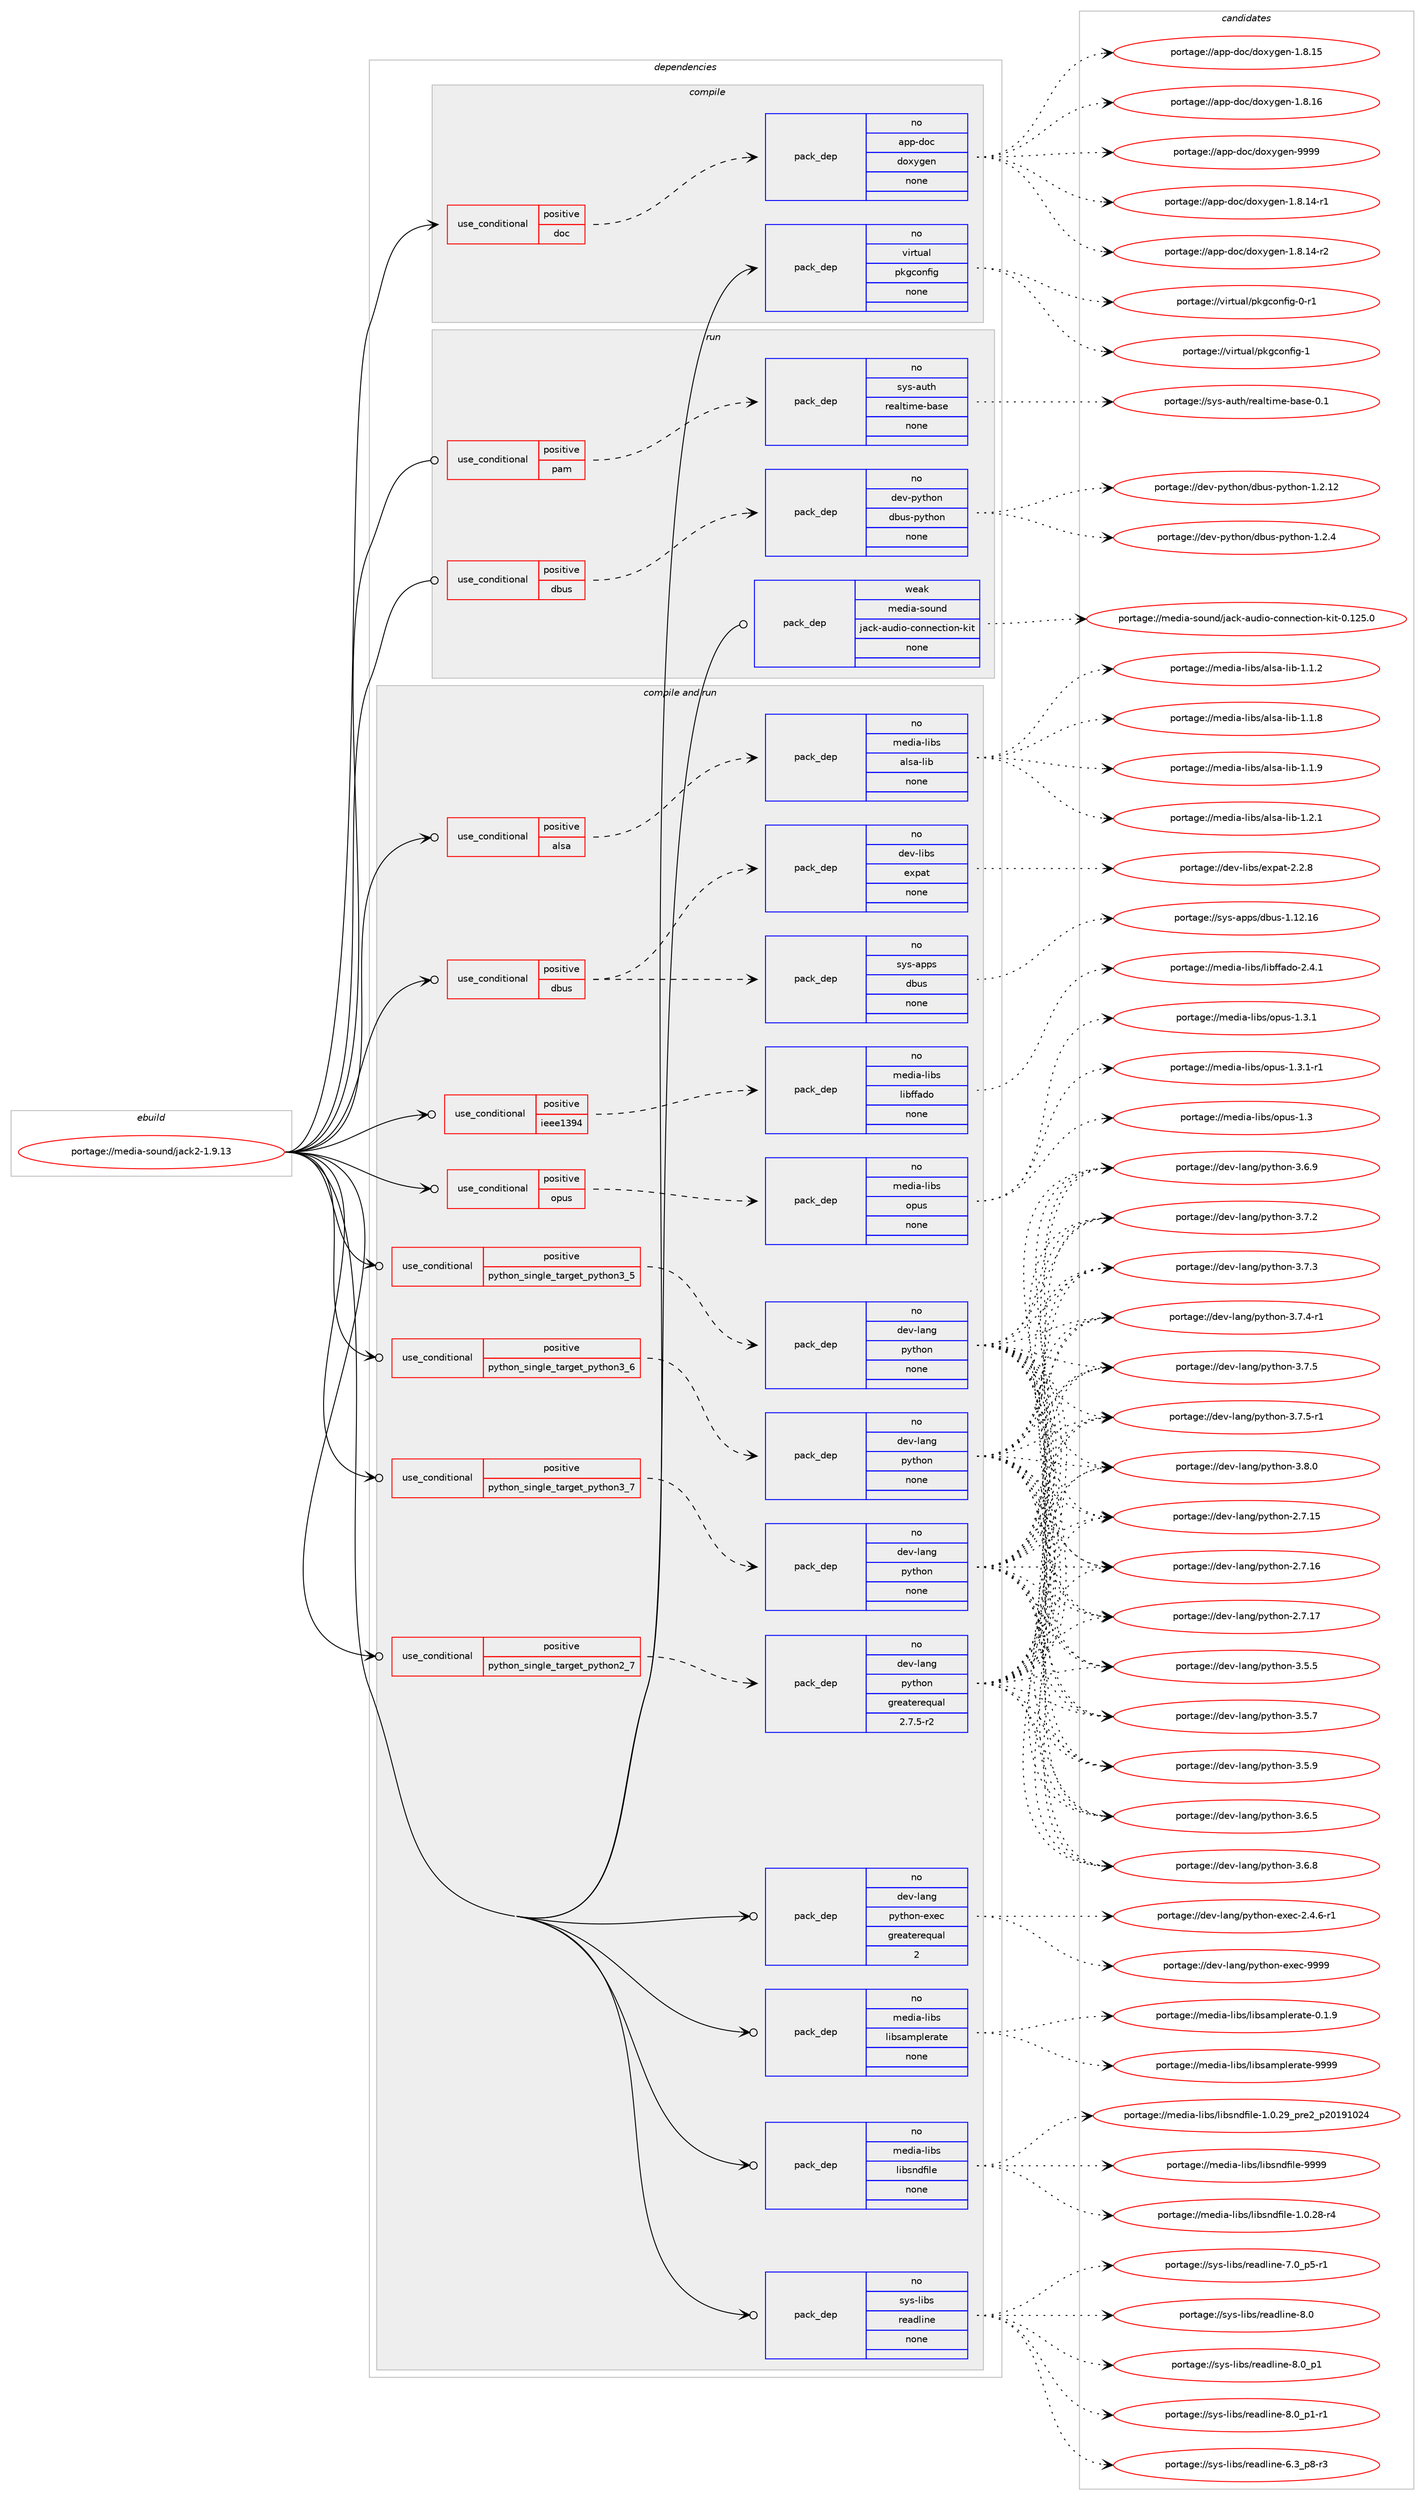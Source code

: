 digraph prolog {

# *************
# Graph options
# *************

newrank=true;
concentrate=true;
compound=true;
graph [rankdir=LR,fontname=Helvetica,fontsize=10,ranksep=1.5];#, ranksep=2.5, nodesep=0.2];
edge  [arrowhead=vee];
node  [fontname=Helvetica,fontsize=10];

# **********
# The ebuild
# **********

subgraph cluster_leftcol {
color=gray;
rank=same;
label=<<i>ebuild</i>>;
id [label="portage://media-sound/jack2-1.9.13", color=red, width=4, href="../media-sound/jack2-1.9.13.svg"];
}

# ****************
# The dependencies
# ****************

subgraph cluster_midcol {
color=gray;
label=<<i>dependencies</i>>;
subgraph cluster_compile {
fillcolor="#eeeeee";
style=filled;
label=<<i>compile</i>>;
subgraph cond82559 {
dependency332417 [label=<<TABLE BORDER="0" CELLBORDER="1" CELLSPACING="0" CELLPADDING="4"><TR><TD ROWSPAN="3" CELLPADDING="10">use_conditional</TD></TR><TR><TD>positive</TD></TR><TR><TD>doc</TD></TR></TABLE>>, shape=none, color=red];
subgraph pack244398 {
dependency332418 [label=<<TABLE BORDER="0" CELLBORDER="1" CELLSPACING="0" CELLPADDING="4" WIDTH="220"><TR><TD ROWSPAN="6" CELLPADDING="30">pack_dep</TD></TR><TR><TD WIDTH="110">no</TD></TR><TR><TD>app-doc</TD></TR><TR><TD>doxygen</TD></TR><TR><TD>none</TD></TR><TR><TD></TD></TR></TABLE>>, shape=none, color=blue];
}
dependency332417:e -> dependency332418:w [weight=20,style="dashed",arrowhead="vee"];
}
id:e -> dependency332417:w [weight=20,style="solid",arrowhead="vee"];
subgraph pack244399 {
dependency332419 [label=<<TABLE BORDER="0" CELLBORDER="1" CELLSPACING="0" CELLPADDING="4" WIDTH="220"><TR><TD ROWSPAN="6" CELLPADDING="30">pack_dep</TD></TR><TR><TD WIDTH="110">no</TD></TR><TR><TD>virtual</TD></TR><TR><TD>pkgconfig</TD></TR><TR><TD>none</TD></TR><TR><TD></TD></TR></TABLE>>, shape=none, color=blue];
}
id:e -> dependency332419:w [weight=20,style="solid",arrowhead="vee"];
}
subgraph cluster_compileandrun {
fillcolor="#eeeeee";
style=filled;
label=<<i>compile and run</i>>;
subgraph cond82560 {
dependency332420 [label=<<TABLE BORDER="0" CELLBORDER="1" CELLSPACING="0" CELLPADDING="4"><TR><TD ROWSPAN="3" CELLPADDING="10">use_conditional</TD></TR><TR><TD>positive</TD></TR><TR><TD>alsa</TD></TR></TABLE>>, shape=none, color=red];
subgraph pack244400 {
dependency332421 [label=<<TABLE BORDER="0" CELLBORDER="1" CELLSPACING="0" CELLPADDING="4" WIDTH="220"><TR><TD ROWSPAN="6" CELLPADDING="30">pack_dep</TD></TR><TR><TD WIDTH="110">no</TD></TR><TR><TD>media-libs</TD></TR><TR><TD>alsa-lib</TD></TR><TR><TD>none</TD></TR><TR><TD></TD></TR></TABLE>>, shape=none, color=blue];
}
dependency332420:e -> dependency332421:w [weight=20,style="dashed",arrowhead="vee"];
}
id:e -> dependency332420:w [weight=20,style="solid",arrowhead="odotvee"];
subgraph cond82561 {
dependency332422 [label=<<TABLE BORDER="0" CELLBORDER="1" CELLSPACING="0" CELLPADDING="4"><TR><TD ROWSPAN="3" CELLPADDING="10">use_conditional</TD></TR><TR><TD>positive</TD></TR><TR><TD>dbus</TD></TR></TABLE>>, shape=none, color=red];
subgraph pack244401 {
dependency332423 [label=<<TABLE BORDER="0" CELLBORDER="1" CELLSPACING="0" CELLPADDING="4" WIDTH="220"><TR><TD ROWSPAN="6" CELLPADDING="30">pack_dep</TD></TR><TR><TD WIDTH="110">no</TD></TR><TR><TD>dev-libs</TD></TR><TR><TD>expat</TD></TR><TR><TD>none</TD></TR><TR><TD></TD></TR></TABLE>>, shape=none, color=blue];
}
dependency332422:e -> dependency332423:w [weight=20,style="dashed",arrowhead="vee"];
subgraph pack244402 {
dependency332424 [label=<<TABLE BORDER="0" CELLBORDER="1" CELLSPACING="0" CELLPADDING="4" WIDTH="220"><TR><TD ROWSPAN="6" CELLPADDING="30">pack_dep</TD></TR><TR><TD WIDTH="110">no</TD></TR><TR><TD>sys-apps</TD></TR><TR><TD>dbus</TD></TR><TR><TD>none</TD></TR><TR><TD></TD></TR></TABLE>>, shape=none, color=blue];
}
dependency332422:e -> dependency332424:w [weight=20,style="dashed",arrowhead="vee"];
}
id:e -> dependency332422:w [weight=20,style="solid",arrowhead="odotvee"];
subgraph cond82562 {
dependency332425 [label=<<TABLE BORDER="0" CELLBORDER="1" CELLSPACING="0" CELLPADDING="4"><TR><TD ROWSPAN="3" CELLPADDING="10">use_conditional</TD></TR><TR><TD>positive</TD></TR><TR><TD>ieee1394</TD></TR></TABLE>>, shape=none, color=red];
subgraph pack244403 {
dependency332426 [label=<<TABLE BORDER="0" CELLBORDER="1" CELLSPACING="0" CELLPADDING="4" WIDTH="220"><TR><TD ROWSPAN="6" CELLPADDING="30">pack_dep</TD></TR><TR><TD WIDTH="110">no</TD></TR><TR><TD>media-libs</TD></TR><TR><TD>libffado</TD></TR><TR><TD>none</TD></TR><TR><TD></TD></TR></TABLE>>, shape=none, color=blue];
}
dependency332425:e -> dependency332426:w [weight=20,style="dashed",arrowhead="vee"];
}
id:e -> dependency332425:w [weight=20,style="solid",arrowhead="odotvee"];
subgraph cond82563 {
dependency332427 [label=<<TABLE BORDER="0" CELLBORDER="1" CELLSPACING="0" CELLPADDING="4"><TR><TD ROWSPAN="3" CELLPADDING="10">use_conditional</TD></TR><TR><TD>positive</TD></TR><TR><TD>opus</TD></TR></TABLE>>, shape=none, color=red];
subgraph pack244404 {
dependency332428 [label=<<TABLE BORDER="0" CELLBORDER="1" CELLSPACING="0" CELLPADDING="4" WIDTH="220"><TR><TD ROWSPAN="6" CELLPADDING="30">pack_dep</TD></TR><TR><TD WIDTH="110">no</TD></TR><TR><TD>media-libs</TD></TR><TR><TD>opus</TD></TR><TR><TD>none</TD></TR><TR><TD></TD></TR></TABLE>>, shape=none, color=blue];
}
dependency332427:e -> dependency332428:w [weight=20,style="dashed",arrowhead="vee"];
}
id:e -> dependency332427:w [weight=20,style="solid",arrowhead="odotvee"];
subgraph cond82564 {
dependency332429 [label=<<TABLE BORDER="0" CELLBORDER="1" CELLSPACING="0" CELLPADDING="4"><TR><TD ROWSPAN="3" CELLPADDING="10">use_conditional</TD></TR><TR><TD>positive</TD></TR><TR><TD>python_single_target_python2_7</TD></TR></TABLE>>, shape=none, color=red];
subgraph pack244405 {
dependency332430 [label=<<TABLE BORDER="0" CELLBORDER="1" CELLSPACING="0" CELLPADDING="4" WIDTH="220"><TR><TD ROWSPAN="6" CELLPADDING="30">pack_dep</TD></TR><TR><TD WIDTH="110">no</TD></TR><TR><TD>dev-lang</TD></TR><TR><TD>python</TD></TR><TR><TD>greaterequal</TD></TR><TR><TD>2.7.5-r2</TD></TR></TABLE>>, shape=none, color=blue];
}
dependency332429:e -> dependency332430:w [weight=20,style="dashed",arrowhead="vee"];
}
id:e -> dependency332429:w [weight=20,style="solid",arrowhead="odotvee"];
subgraph cond82565 {
dependency332431 [label=<<TABLE BORDER="0" CELLBORDER="1" CELLSPACING="0" CELLPADDING="4"><TR><TD ROWSPAN="3" CELLPADDING="10">use_conditional</TD></TR><TR><TD>positive</TD></TR><TR><TD>python_single_target_python3_5</TD></TR></TABLE>>, shape=none, color=red];
subgraph pack244406 {
dependency332432 [label=<<TABLE BORDER="0" CELLBORDER="1" CELLSPACING="0" CELLPADDING="4" WIDTH="220"><TR><TD ROWSPAN="6" CELLPADDING="30">pack_dep</TD></TR><TR><TD WIDTH="110">no</TD></TR><TR><TD>dev-lang</TD></TR><TR><TD>python</TD></TR><TR><TD>none</TD></TR><TR><TD></TD></TR></TABLE>>, shape=none, color=blue];
}
dependency332431:e -> dependency332432:w [weight=20,style="dashed",arrowhead="vee"];
}
id:e -> dependency332431:w [weight=20,style="solid",arrowhead="odotvee"];
subgraph cond82566 {
dependency332433 [label=<<TABLE BORDER="0" CELLBORDER="1" CELLSPACING="0" CELLPADDING="4"><TR><TD ROWSPAN="3" CELLPADDING="10">use_conditional</TD></TR><TR><TD>positive</TD></TR><TR><TD>python_single_target_python3_6</TD></TR></TABLE>>, shape=none, color=red];
subgraph pack244407 {
dependency332434 [label=<<TABLE BORDER="0" CELLBORDER="1" CELLSPACING="0" CELLPADDING="4" WIDTH="220"><TR><TD ROWSPAN="6" CELLPADDING="30">pack_dep</TD></TR><TR><TD WIDTH="110">no</TD></TR><TR><TD>dev-lang</TD></TR><TR><TD>python</TD></TR><TR><TD>none</TD></TR><TR><TD></TD></TR></TABLE>>, shape=none, color=blue];
}
dependency332433:e -> dependency332434:w [weight=20,style="dashed",arrowhead="vee"];
}
id:e -> dependency332433:w [weight=20,style="solid",arrowhead="odotvee"];
subgraph cond82567 {
dependency332435 [label=<<TABLE BORDER="0" CELLBORDER="1" CELLSPACING="0" CELLPADDING="4"><TR><TD ROWSPAN="3" CELLPADDING="10">use_conditional</TD></TR><TR><TD>positive</TD></TR><TR><TD>python_single_target_python3_7</TD></TR></TABLE>>, shape=none, color=red];
subgraph pack244408 {
dependency332436 [label=<<TABLE BORDER="0" CELLBORDER="1" CELLSPACING="0" CELLPADDING="4" WIDTH="220"><TR><TD ROWSPAN="6" CELLPADDING="30">pack_dep</TD></TR><TR><TD WIDTH="110">no</TD></TR><TR><TD>dev-lang</TD></TR><TR><TD>python</TD></TR><TR><TD>none</TD></TR><TR><TD></TD></TR></TABLE>>, shape=none, color=blue];
}
dependency332435:e -> dependency332436:w [weight=20,style="dashed",arrowhead="vee"];
}
id:e -> dependency332435:w [weight=20,style="solid",arrowhead="odotvee"];
subgraph pack244409 {
dependency332437 [label=<<TABLE BORDER="0" CELLBORDER="1" CELLSPACING="0" CELLPADDING="4" WIDTH="220"><TR><TD ROWSPAN="6" CELLPADDING="30">pack_dep</TD></TR><TR><TD WIDTH="110">no</TD></TR><TR><TD>dev-lang</TD></TR><TR><TD>python-exec</TD></TR><TR><TD>greaterequal</TD></TR><TR><TD>2</TD></TR></TABLE>>, shape=none, color=blue];
}
id:e -> dependency332437:w [weight=20,style="solid",arrowhead="odotvee"];
subgraph pack244410 {
dependency332438 [label=<<TABLE BORDER="0" CELLBORDER="1" CELLSPACING="0" CELLPADDING="4" WIDTH="220"><TR><TD ROWSPAN="6" CELLPADDING="30">pack_dep</TD></TR><TR><TD WIDTH="110">no</TD></TR><TR><TD>media-libs</TD></TR><TR><TD>libsamplerate</TD></TR><TR><TD>none</TD></TR><TR><TD></TD></TR></TABLE>>, shape=none, color=blue];
}
id:e -> dependency332438:w [weight=20,style="solid",arrowhead="odotvee"];
subgraph pack244411 {
dependency332439 [label=<<TABLE BORDER="0" CELLBORDER="1" CELLSPACING="0" CELLPADDING="4" WIDTH="220"><TR><TD ROWSPAN="6" CELLPADDING="30">pack_dep</TD></TR><TR><TD WIDTH="110">no</TD></TR><TR><TD>media-libs</TD></TR><TR><TD>libsndfile</TD></TR><TR><TD>none</TD></TR><TR><TD></TD></TR></TABLE>>, shape=none, color=blue];
}
id:e -> dependency332439:w [weight=20,style="solid",arrowhead="odotvee"];
subgraph pack244412 {
dependency332440 [label=<<TABLE BORDER="0" CELLBORDER="1" CELLSPACING="0" CELLPADDING="4" WIDTH="220"><TR><TD ROWSPAN="6" CELLPADDING="30">pack_dep</TD></TR><TR><TD WIDTH="110">no</TD></TR><TR><TD>sys-libs</TD></TR><TR><TD>readline</TD></TR><TR><TD>none</TD></TR><TR><TD></TD></TR></TABLE>>, shape=none, color=blue];
}
id:e -> dependency332440:w [weight=20,style="solid",arrowhead="odotvee"];
}
subgraph cluster_run {
fillcolor="#eeeeee";
style=filled;
label=<<i>run</i>>;
subgraph cond82568 {
dependency332441 [label=<<TABLE BORDER="0" CELLBORDER="1" CELLSPACING="0" CELLPADDING="4"><TR><TD ROWSPAN="3" CELLPADDING="10">use_conditional</TD></TR><TR><TD>positive</TD></TR><TR><TD>dbus</TD></TR></TABLE>>, shape=none, color=red];
subgraph pack244413 {
dependency332442 [label=<<TABLE BORDER="0" CELLBORDER="1" CELLSPACING="0" CELLPADDING="4" WIDTH="220"><TR><TD ROWSPAN="6" CELLPADDING="30">pack_dep</TD></TR><TR><TD WIDTH="110">no</TD></TR><TR><TD>dev-python</TD></TR><TR><TD>dbus-python</TD></TR><TR><TD>none</TD></TR><TR><TD></TD></TR></TABLE>>, shape=none, color=blue];
}
dependency332441:e -> dependency332442:w [weight=20,style="dashed",arrowhead="vee"];
}
id:e -> dependency332441:w [weight=20,style="solid",arrowhead="odot"];
subgraph cond82569 {
dependency332443 [label=<<TABLE BORDER="0" CELLBORDER="1" CELLSPACING="0" CELLPADDING="4"><TR><TD ROWSPAN="3" CELLPADDING="10">use_conditional</TD></TR><TR><TD>positive</TD></TR><TR><TD>pam</TD></TR></TABLE>>, shape=none, color=red];
subgraph pack244414 {
dependency332444 [label=<<TABLE BORDER="0" CELLBORDER="1" CELLSPACING="0" CELLPADDING="4" WIDTH="220"><TR><TD ROWSPAN="6" CELLPADDING="30">pack_dep</TD></TR><TR><TD WIDTH="110">no</TD></TR><TR><TD>sys-auth</TD></TR><TR><TD>realtime-base</TD></TR><TR><TD>none</TD></TR><TR><TD></TD></TR></TABLE>>, shape=none, color=blue];
}
dependency332443:e -> dependency332444:w [weight=20,style="dashed",arrowhead="vee"];
}
id:e -> dependency332443:w [weight=20,style="solid",arrowhead="odot"];
subgraph pack244415 {
dependency332445 [label=<<TABLE BORDER="0" CELLBORDER="1" CELLSPACING="0" CELLPADDING="4" WIDTH="220"><TR><TD ROWSPAN="6" CELLPADDING="30">pack_dep</TD></TR><TR><TD WIDTH="110">weak</TD></TR><TR><TD>media-sound</TD></TR><TR><TD>jack-audio-connection-kit</TD></TR><TR><TD>none</TD></TR><TR><TD></TD></TR></TABLE>>, shape=none, color=blue];
}
id:e -> dependency332445:w [weight=20,style="solid",arrowhead="odot"];
}
}

# **************
# The candidates
# **************

subgraph cluster_choices {
rank=same;
color=gray;
label=<<i>candidates</i>>;

subgraph choice244398 {
color=black;
nodesep=1;
choiceportage97112112451001119947100111120121103101110454946564649524511449 [label="portage://app-doc/doxygen-1.8.14-r1", color=red, width=4,href="../app-doc/doxygen-1.8.14-r1.svg"];
choiceportage97112112451001119947100111120121103101110454946564649524511450 [label="portage://app-doc/doxygen-1.8.14-r2", color=red, width=4,href="../app-doc/doxygen-1.8.14-r2.svg"];
choiceportage9711211245100111994710011112012110310111045494656464953 [label="portage://app-doc/doxygen-1.8.15", color=red, width=4,href="../app-doc/doxygen-1.8.15.svg"];
choiceportage9711211245100111994710011112012110310111045494656464954 [label="portage://app-doc/doxygen-1.8.16", color=red, width=4,href="../app-doc/doxygen-1.8.16.svg"];
choiceportage971121124510011199471001111201211031011104557575757 [label="portage://app-doc/doxygen-9999", color=red, width=4,href="../app-doc/doxygen-9999.svg"];
dependency332418:e -> choiceportage97112112451001119947100111120121103101110454946564649524511449:w [style=dotted,weight="100"];
dependency332418:e -> choiceportage97112112451001119947100111120121103101110454946564649524511450:w [style=dotted,weight="100"];
dependency332418:e -> choiceportage9711211245100111994710011112012110310111045494656464953:w [style=dotted,weight="100"];
dependency332418:e -> choiceportage9711211245100111994710011112012110310111045494656464954:w [style=dotted,weight="100"];
dependency332418:e -> choiceportage971121124510011199471001111201211031011104557575757:w [style=dotted,weight="100"];
}
subgraph choice244399 {
color=black;
nodesep=1;
choiceportage11810511411611797108471121071039911111010210510345484511449 [label="portage://virtual/pkgconfig-0-r1", color=red, width=4,href="../virtual/pkgconfig-0-r1.svg"];
choiceportage1181051141161179710847112107103991111101021051034549 [label="portage://virtual/pkgconfig-1", color=red, width=4,href="../virtual/pkgconfig-1.svg"];
dependency332419:e -> choiceportage11810511411611797108471121071039911111010210510345484511449:w [style=dotted,weight="100"];
dependency332419:e -> choiceportage1181051141161179710847112107103991111101021051034549:w [style=dotted,weight="100"];
}
subgraph choice244400 {
color=black;
nodesep=1;
choiceportage1091011001059745108105981154797108115974510810598454946494650 [label="portage://media-libs/alsa-lib-1.1.2", color=red, width=4,href="../media-libs/alsa-lib-1.1.2.svg"];
choiceportage1091011001059745108105981154797108115974510810598454946494656 [label="portage://media-libs/alsa-lib-1.1.8", color=red, width=4,href="../media-libs/alsa-lib-1.1.8.svg"];
choiceportage1091011001059745108105981154797108115974510810598454946494657 [label="portage://media-libs/alsa-lib-1.1.9", color=red, width=4,href="../media-libs/alsa-lib-1.1.9.svg"];
choiceportage1091011001059745108105981154797108115974510810598454946504649 [label="portage://media-libs/alsa-lib-1.2.1", color=red, width=4,href="../media-libs/alsa-lib-1.2.1.svg"];
dependency332421:e -> choiceportage1091011001059745108105981154797108115974510810598454946494650:w [style=dotted,weight="100"];
dependency332421:e -> choiceportage1091011001059745108105981154797108115974510810598454946494656:w [style=dotted,weight="100"];
dependency332421:e -> choiceportage1091011001059745108105981154797108115974510810598454946494657:w [style=dotted,weight="100"];
dependency332421:e -> choiceportage1091011001059745108105981154797108115974510810598454946504649:w [style=dotted,weight="100"];
}
subgraph choice244401 {
color=black;
nodesep=1;
choiceportage10010111845108105981154710112011297116455046504656 [label="portage://dev-libs/expat-2.2.8", color=red, width=4,href="../dev-libs/expat-2.2.8.svg"];
dependency332423:e -> choiceportage10010111845108105981154710112011297116455046504656:w [style=dotted,weight="100"];
}
subgraph choice244402 {
color=black;
nodesep=1;
choiceportage115121115459711211211547100981171154549464950464954 [label="portage://sys-apps/dbus-1.12.16", color=red, width=4,href="../sys-apps/dbus-1.12.16.svg"];
dependency332424:e -> choiceportage115121115459711211211547100981171154549464950464954:w [style=dotted,weight="100"];
}
subgraph choice244403 {
color=black;
nodesep=1;
choiceportage109101100105974510810598115471081059810210297100111455046524649 [label="portage://media-libs/libffado-2.4.1", color=red, width=4,href="../media-libs/libffado-2.4.1.svg"];
dependency332426:e -> choiceportage109101100105974510810598115471081059810210297100111455046524649:w [style=dotted,weight="100"];
}
subgraph choice244404 {
color=black;
nodesep=1;
choiceportage1091011001059745108105981154711111211711545494651 [label="portage://media-libs/opus-1.3", color=red, width=4,href="../media-libs/opus-1.3.svg"];
choiceportage10910110010597451081059811547111112117115454946514649 [label="portage://media-libs/opus-1.3.1", color=red, width=4,href="../media-libs/opus-1.3.1.svg"];
choiceportage109101100105974510810598115471111121171154549465146494511449 [label="portage://media-libs/opus-1.3.1-r1", color=red, width=4,href="../media-libs/opus-1.3.1-r1.svg"];
dependency332428:e -> choiceportage1091011001059745108105981154711111211711545494651:w [style=dotted,weight="100"];
dependency332428:e -> choiceportage10910110010597451081059811547111112117115454946514649:w [style=dotted,weight="100"];
dependency332428:e -> choiceportage109101100105974510810598115471111121171154549465146494511449:w [style=dotted,weight="100"];
}
subgraph choice244405 {
color=black;
nodesep=1;
choiceportage10010111845108971101034711212111610411111045504655464953 [label="portage://dev-lang/python-2.7.15", color=red, width=4,href="../dev-lang/python-2.7.15.svg"];
choiceportage10010111845108971101034711212111610411111045504655464954 [label="portage://dev-lang/python-2.7.16", color=red, width=4,href="../dev-lang/python-2.7.16.svg"];
choiceportage10010111845108971101034711212111610411111045504655464955 [label="portage://dev-lang/python-2.7.17", color=red, width=4,href="../dev-lang/python-2.7.17.svg"];
choiceportage100101118451089711010347112121116104111110455146534653 [label="portage://dev-lang/python-3.5.5", color=red, width=4,href="../dev-lang/python-3.5.5.svg"];
choiceportage100101118451089711010347112121116104111110455146534655 [label="portage://dev-lang/python-3.5.7", color=red, width=4,href="../dev-lang/python-3.5.7.svg"];
choiceportage100101118451089711010347112121116104111110455146534657 [label="portage://dev-lang/python-3.5.9", color=red, width=4,href="../dev-lang/python-3.5.9.svg"];
choiceportage100101118451089711010347112121116104111110455146544653 [label="portage://dev-lang/python-3.6.5", color=red, width=4,href="../dev-lang/python-3.6.5.svg"];
choiceportage100101118451089711010347112121116104111110455146544656 [label="portage://dev-lang/python-3.6.8", color=red, width=4,href="../dev-lang/python-3.6.8.svg"];
choiceportage100101118451089711010347112121116104111110455146544657 [label="portage://dev-lang/python-3.6.9", color=red, width=4,href="../dev-lang/python-3.6.9.svg"];
choiceportage100101118451089711010347112121116104111110455146554650 [label="portage://dev-lang/python-3.7.2", color=red, width=4,href="../dev-lang/python-3.7.2.svg"];
choiceportage100101118451089711010347112121116104111110455146554651 [label="portage://dev-lang/python-3.7.3", color=red, width=4,href="../dev-lang/python-3.7.3.svg"];
choiceportage1001011184510897110103471121211161041111104551465546524511449 [label="portage://dev-lang/python-3.7.4-r1", color=red, width=4,href="../dev-lang/python-3.7.4-r1.svg"];
choiceportage100101118451089711010347112121116104111110455146554653 [label="portage://dev-lang/python-3.7.5", color=red, width=4,href="../dev-lang/python-3.7.5.svg"];
choiceportage1001011184510897110103471121211161041111104551465546534511449 [label="portage://dev-lang/python-3.7.5-r1", color=red, width=4,href="../dev-lang/python-3.7.5-r1.svg"];
choiceportage100101118451089711010347112121116104111110455146564648 [label="portage://dev-lang/python-3.8.0", color=red, width=4,href="../dev-lang/python-3.8.0.svg"];
dependency332430:e -> choiceportage10010111845108971101034711212111610411111045504655464953:w [style=dotted,weight="100"];
dependency332430:e -> choiceportage10010111845108971101034711212111610411111045504655464954:w [style=dotted,weight="100"];
dependency332430:e -> choiceportage10010111845108971101034711212111610411111045504655464955:w [style=dotted,weight="100"];
dependency332430:e -> choiceportage100101118451089711010347112121116104111110455146534653:w [style=dotted,weight="100"];
dependency332430:e -> choiceportage100101118451089711010347112121116104111110455146534655:w [style=dotted,weight="100"];
dependency332430:e -> choiceportage100101118451089711010347112121116104111110455146534657:w [style=dotted,weight="100"];
dependency332430:e -> choiceportage100101118451089711010347112121116104111110455146544653:w [style=dotted,weight="100"];
dependency332430:e -> choiceportage100101118451089711010347112121116104111110455146544656:w [style=dotted,weight="100"];
dependency332430:e -> choiceportage100101118451089711010347112121116104111110455146544657:w [style=dotted,weight="100"];
dependency332430:e -> choiceportage100101118451089711010347112121116104111110455146554650:w [style=dotted,weight="100"];
dependency332430:e -> choiceportage100101118451089711010347112121116104111110455146554651:w [style=dotted,weight="100"];
dependency332430:e -> choiceportage1001011184510897110103471121211161041111104551465546524511449:w [style=dotted,weight="100"];
dependency332430:e -> choiceportage100101118451089711010347112121116104111110455146554653:w [style=dotted,weight="100"];
dependency332430:e -> choiceportage1001011184510897110103471121211161041111104551465546534511449:w [style=dotted,weight="100"];
dependency332430:e -> choiceportage100101118451089711010347112121116104111110455146564648:w [style=dotted,weight="100"];
}
subgraph choice244406 {
color=black;
nodesep=1;
choiceportage10010111845108971101034711212111610411111045504655464953 [label="portage://dev-lang/python-2.7.15", color=red, width=4,href="../dev-lang/python-2.7.15.svg"];
choiceportage10010111845108971101034711212111610411111045504655464954 [label="portage://dev-lang/python-2.7.16", color=red, width=4,href="../dev-lang/python-2.7.16.svg"];
choiceportage10010111845108971101034711212111610411111045504655464955 [label="portage://dev-lang/python-2.7.17", color=red, width=4,href="../dev-lang/python-2.7.17.svg"];
choiceportage100101118451089711010347112121116104111110455146534653 [label="portage://dev-lang/python-3.5.5", color=red, width=4,href="../dev-lang/python-3.5.5.svg"];
choiceportage100101118451089711010347112121116104111110455146534655 [label="portage://dev-lang/python-3.5.7", color=red, width=4,href="../dev-lang/python-3.5.7.svg"];
choiceportage100101118451089711010347112121116104111110455146534657 [label="portage://dev-lang/python-3.5.9", color=red, width=4,href="../dev-lang/python-3.5.9.svg"];
choiceportage100101118451089711010347112121116104111110455146544653 [label="portage://dev-lang/python-3.6.5", color=red, width=4,href="../dev-lang/python-3.6.5.svg"];
choiceportage100101118451089711010347112121116104111110455146544656 [label="portage://dev-lang/python-3.6.8", color=red, width=4,href="../dev-lang/python-3.6.8.svg"];
choiceportage100101118451089711010347112121116104111110455146544657 [label="portage://dev-lang/python-3.6.9", color=red, width=4,href="../dev-lang/python-3.6.9.svg"];
choiceportage100101118451089711010347112121116104111110455146554650 [label="portage://dev-lang/python-3.7.2", color=red, width=4,href="../dev-lang/python-3.7.2.svg"];
choiceportage100101118451089711010347112121116104111110455146554651 [label="portage://dev-lang/python-3.7.3", color=red, width=4,href="../dev-lang/python-3.7.3.svg"];
choiceportage1001011184510897110103471121211161041111104551465546524511449 [label="portage://dev-lang/python-3.7.4-r1", color=red, width=4,href="../dev-lang/python-3.7.4-r1.svg"];
choiceportage100101118451089711010347112121116104111110455146554653 [label="portage://dev-lang/python-3.7.5", color=red, width=4,href="../dev-lang/python-3.7.5.svg"];
choiceportage1001011184510897110103471121211161041111104551465546534511449 [label="portage://dev-lang/python-3.7.5-r1", color=red, width=4,href="../dev-lang/python-3.7.5-r1.svg"];
choiceportage100101118451089711010347112121116104111110455146564648 [label="portage://dev-lang/python-3.8.0", color=red, width=4,href="../dev-lang/python-3.8.0.svg"];
dependency332432:e -> choiceportage10010111845108971101034711212111610411111045504655464953:w [style=dotted,weight="100"];
dependency332432:e -> choiceportage10010111845108971101034711212111610411111045504655464954:w [style=dotted,weight="100"];
dependency332432:e -> choiceportage10010111845108971101034711212111610411111045504655464955:w [style=dotted,weight="100"];
dependency332432:e -> choiceportage100101118451089711010347112121116104111110455146534653:w [style=dotted,weight="100"];
dependency332432:e -> choiceportage100101118451089711010347112121116104111110455146534655:w [style=dotted,weight="100"];
dependency332432:e -> choiceportage100101118451089711010347112121116104111110455146534657:w [style=dotted,weight="100"];
dependency332432:e -> choiceportage100101118451089711010347112121116104111110455146544653:w [style=dotted,weight="100"];
dependency332432:e -> choiceportage100101118451089711010347112121116104111110455146544656:w [style=dotted,weight="100"];
dependency332432:e -> choiceportage100101118451089711010347112121116104111110455146544657:w [style=dotted,weight="100"];
dependency332432:e -> choiceportage100101118451089711010347112121116104111110455146554650:w [style=dotted,weight="100"];
dependency332432:e -> choiceportage100101118451089711010347112121116104111110455146554651:w [style=dotted,weight="100"];
dependency332432:e -> choiceportage1001011184510897110103471121211161041111104551465546524511449:w [style=dotted,weight="100"];
dependency332432:e -> choiceportage100101118451089711010347112121116104111110455146554653:w [style=dotted,weight="100"];
dependency332432:e -> choiceportage1001011184510897110103471121211161041111104551465546534511449:w [style=dotted,weight="100"];
dependency332432:e -> choiceportage100101118451089711010347112121116104111110455146564648:w [style=dotted,weight="100"];
}
subgraph choice244407 {
color=black;
nodesep=1;
choiceportage10010111845108971101034711212111610411111045504655464953 [label="portage://dev-lang/python-2.7.15", color=red, width=4,href="../dev-lang/python-2.7.15.svg"];
choiceportage10010111845108971101034711212111610411111045504655464954 [label="portage://dev-lang/python-2.7.16", color=red, width=4,href="../dev-lang/python-2.7.16.svg"];
choiceportage10010111845108971101034711212111610411111045504655464955 [label="portage://dev-lang/python-2.7.17", color=red, width=4,href="../dev-lang/python-2.7.17.svg"];
choiceportage100101118451089711010347112121116104111110455146534653 [label="portage://dev-lang/python-3.5.5", color=red, width=4,href="../dev-lang/python-3.5.5.svg"];
choiceportage100101118451089711010347112121116104111110455146534655 [label="portage://dev-lang/python-3.5.7", color=red, width=4,href="../dev-lang/python-3.5.7.svg"];
choiceportage100101118451089711010347112121116104111110455146534657 [label="portage://dev-lang/python-3.5.9", color=red, width=4,href="../dev-lang/python-3.5.9.svg"];
choiceportage100101118451089711010347112121116104111110455146544653 [label="portage://dev-lang/python-3.6.5", color=red, width=4,href="../dev-lang/python-3.6.5.svg"];
choiceportage100101118451089711010347112121116104111110455146544656 [label="portage://dev-lang/python-3.6.8", color=red, width=4,href="../dev-lang/python-3.6.8.svg"];
choiceportage100101118451089711010347112121116104111110455146544657 [label="portage://dev-lang/python-3.6.9", color=red, width=4,href="../dev-lang/python-3.6.9.svg"];
choiceportage100101118451089711010347112121116104111110455146554650 [label="portage://dev-lang/python-3.7.2", color=red, width=4,href="../dev-lang/python-3.7.2.svg"];
choiceportage100101118451089711010347112121116104111110455146554651 [label="portage://dev-lang/python-3.7.3", color=red, width=4,href="../dev-lang/python-3.7.3.svg"];
choiceportage1001011184510897110103471121211161041111104551465546524511449 [label="portage://dev-lang/python-3.7.4-r1", color=red, width=4,href="../dev-lang/python-3.7.4-r1.svg"];
choiceportage100101118451089711010347112121116104111110455146554653 [label="portage://dev-lang/python-3.7.5", color=red, width=4,href="../dev-lang/python-3.7.5.svg"];
choiceportage1001011184510897110103471121211161041111104551465546534511449 [label="portage://dev-lang/python-3.7.5-r1", color=red, width=4,href="../dev-lang/python-3.7.5-r1.svg"];
choiceportage100101118451089711010347112121116104111110455146564648 [label="portage://dev-lang/python-3.8.0", color=red, width=4,href="../dev-lang/python-3.8.0.svg"];
dependency332434:e -> choiceportage10010111845108971101034711212111610411111045504655464953:w [style=dotted,weight="100"];
dependency332434:e -> choiceportage10010111845108971101034711212111610411111045504655464954:w [style=dotted,weight="100"];
dependency332434:e -> choiceportage10010111845108971101034711212111610411111045504655464955:w [style=dotted,weight="100"];
dependency332434:e -> choiceportage100101118451089711010347112121116104111110455146534653:w [style=dotted,weight="100"];
dependency332434:e -> choiceportage100101118451089711010347112121116104111110455146534655:w [style=dotted,weight="100"];
dependency332434:e -> choiceportage100101118451089711010347112121116104111110455146534657:w [style=dotted,weight="100"];
dependency332434:e -> choiceportage100101118451089711010347112121116104111110455146544653:w [style=dotted,weight="100"];
dependency332434:e -> choiceportage100101118451089711010347112121116104111110455146544656:w [style=dotted,weight="100"];
dependency332434:e -> choiceportage100101118451089711010347112121116104111110455146544657:w [style=dotted,weight="100"];
dependency332434:e -> choiceportage100101118451089711010347112121116104111110455146554650:w [style=dotted,weight="100"];
dependency332434:e -> choiceportage100101118451089711010347112121116104111110455146554651:w [style=dotted,weight="100"];
dependency332434:e -> choiceportage1001011184510897110103471121211161041111104551465546524511449:w [style=dotted,weight="100"];
dependency332434:e -> choiceportage100101118451089711010347112121116104111110455146554653:w [style=dotted,weight="100"];
dependency332434:e -> choiceportage1001011184510897110103471121211161041111104551465546534511449:w [style=dotted,weight="100"];
dependency332434:e -> choiceportage100101118451089711010347112121116104111110455146564648:w [style=dotted,weight="100"];
}
subgraph choice244408 {
color=black;
nodesep=1;
choiceportage10010111845108971101034711212111610411111045504655464953 [label="portage://dev-lang/python-2.7.15", color=red, width=4,href="../dev-lang/python-2.7.15.svg"];
choiceportage10010111845108971101034711212111610411111045504655464954 [label="portage://dev-lang/python-2.7.16", color=red, width=4,href="../dev-lang/python-2.7.16.svg"];
choiceportage10010111845108971101034711212111610411111045504655464955 [label="portage://dev-lang/python-2.7.17", color=red, width=4,href="../dev-lang/python-2.7.17.svg"];
choiceportage100101118451089711010347112121116104111110455146534653 [label="portage://dev-lang/python-3.5.5", color=red, width=4,href="../dev-lang/python-3.5.5.svg"];
choiceportage100101118451089711010347112121116104111110455146534655 [label="portage://dev-lang/python-3.5.7", color=red, width=4,href="../dev-lang/python-3.5.7.svg"];
choiceportage100101118451089711010347112121116104111110455146534657 [label="portage://dev-lang/python-3.5.9", color=red, width=4,href="../dev-lang/python-3.5.9.svg"];
choiceportage100101118451089711010347112121116104111110455146544653 [label="portage://dev-lang/python-3.6.5", color=red, width=4,href="../dev-lang/python-3.6.5.svg"];
choiceportage100101118451089711010347112121116104111110455146544656 [label="portage://dev-lang/python-3.6.8", color=red, width=4,href="../dev-lang/python-3.6.8.svg"];
choiceportage100101118451089711010347112121116104111110455146544657 [label="portage://dev-lang/python-3.6.9", color=red, width=4,href="../dev-lang/python-3.6.9.svg"];
choiceportage100101118451089711010347112121116104111110455146554650 [label="portage://dev-lang/python-3.7.2", color=red, width=4,href="../dev-lang/python-3.7.2.svg"];
choiceportage100101118451089711010347112121116104111110455146554651 [label="portage://dev-lang/python-3.7.3", color=red, width=4,href="../dev-lang/python-3.7.3.svg"];
choiceportage1001011184510897110103471121211161041111104551465546524511449 [label="portage://dev-lang/python-3.7.4-r1", color=red, width=4,href="../dev-lang/python-3.7.4-r1.svg"];
choiceportage100101118451089711010347112121116104111110455146554653 [label="portage://dev-lang/python-3.7.5", color=red, width=4,href="../dev-lang/python-3.7.5.svg"];
choiceportage1001011184510897110103471121211161041111104551465546534511449 [label="portage://dev-lang/python-3.7.5-r1", color=red, width=4,href="../dev-lang/python-3.7.5-r1.svg"];
choiceportage100101118451089711010347112121116104111110455146564648 [label="portage://dev-lang/python-3.8.0", color=red, width=4,href="../dev-lang/python-3.8.0.svg"];
dependency332436:e -> choiceportage10010111845108971101034711212111610411111045504655464953:w [style=dotted,weight="100"];
dependency332436:e -> choiceportage10010111845108971101034711212111610411111045504655464954:w [style=dotted,weight="100"];
dependency332436:e -> choiceportage10010111845108971101034711212111610411111045504655464955:w [style=dotted,weight="100"];
dependency332436:e -> choiceportage100101118451089711010347112121116104111110455146534653:w [style=dotted,weight="100"];
dependency332436:e -> choiceportage100101118451089711010347112121116104111110455146534655:w [style=dotted,weight="100"];
dependency332436:e -> choiceportage100101118451089711010347112121116104111110455146534657:w [style=dotted,weight="100"];
dependency332436:e -> choiceportage100101118451089711010347112121116104111110455146544653:w [style=dotted,weight="100"];
dependency332436:e -> choiceportage100101118451089711010347112121116104111110455146544656:w [style=dotted,weight="100"];
dependency332436:e -> choiceportage100101118451089711010347112121116104111110455146544657:w [style=dotted,weight="100"];
dependency332436:e -> choiceportage100101118451089711010347112121116104111110455146554650:w [style=dotted,weight="100"];
dependency332436:e -> choiceportage100101118451089711010347112121116104111110455146554651:w [style=dotted,weight="100"];
dependency332436:e -> choiceportage1001011184510897110103471121211161041111104551465546524511449:w [style=dotted,weight="100"];
dependency332436:e -> choiceportage100101118451089711010347112121116104111110455146554653:w [style=dotted,weight="100"];
dependency332436:e -> choiceportage1001011184510897110103471121211161041111104551465546534511449:w [style=dotted,weight="100"];
dependency332436:e -> choiceportage100101118451089711010347112121116104111110455146564648:w [style=dotted,weight="100"];
}
subgraph choice244409 {
color=black;
nodesep=1;
choiceportage10010111845108971101034711212111610411111045101120101994550465246544511449 [label="portage://dev-lang/python-exec-2.4.6-r1", color=red, width=4,href="../dev-lang/python-exec-2.4.6-r1.svg"];
choiceportage10010111845108971101034711212111610411111045101120101994557575757 [label="portage://dev-lang/python-exec-9999", color=red, width=4,href="../dev-lang/python-exec-9999.svg"];
dependency332437:e -> choiceportage10010111845108971101034711212111610411111045101120101994550465246544511449:w [style=dotted,weight="100"];
dependency332437:e -> choiceportage10010111845108971101034711212111610411111045101120101994557575757:w [style=dotted,weight="100"];
}
subgraph choice244410 {
color=black;
nodesep=1;
choiceportage10910110010597451081059811547108105981159710911210810111497116101454846494657 [label="portage://media-libs/libsamplerate-0.1.9", color=red, width=4,href="../media-libs/libsamplerate-0.1.9.svg"];
choiceportage109101100105974510810598115471081059811597109112108101114971161014557575757 [label="portage://media-libs/libsamplerate-9999", color=red, width=4,href="../media-libs/libsamplerate-9999.svg"];
dependency332438:e -> choiceportage10910110010597451081059811547108105981159710911210810111497116101454846494657:w [style=dotted,weight="100"];
dependency332438:e -> choiceportage109101100105974510810598115471081059811597109112108101114971161014557575757:w [style=dotted,weight="100"];
}
subgraph choice244411 {
color=black;
nodesep=1;
choiceportage1091011001059745108105981154710810598115110100102105108101454946484650564511452 [label="portage://media-libs/libsndfile-1.0.28-r4", color=red, width=4,href="../media-libs/libsndfile-1.0.28-r4.svg"];
choiceportage1091011001059745108105981154710810598115110100102105108101454946484650579511211410150951125048495749485052 [label="portage://media-libs/libsndfile-1.0.29_pre2_p20191024", color=red, width=4,href="../media-libs/libsndfile-1.0.29_pre2_p20191024.svg"];
choiceportage10910110010597451081059811547108105981151101001021051081014557575757 [label="portage://media-libs/libsndfile-9999", color=red, width=4,href="../media-libs/libsndfile-9999.svg"];
dependency332439:e -> choiceportage1091011001059745108105981154710810598115110100102105108101454946484650564511452:w [style=dotted,weight="100"];
dependency332439:e -> choiceportage1091011001059745108105981154710810598115110100102105108101454946484650579511211410150951125048495749485052:w [style=dotted,weight="100"];
dependency332439:e -> choiceportage10910110010597451081059811547108105981151101001021051081014557575757:w [style=dotted,weight="100"];
}
subgraph choice244412 {
color=black;
nodesep=1;
choiceportage115121115451081059811547114101971001081051101014554465195112564511451 [label="portage://sys-libs/readline-6.3_p8-r3", color=red, width=4,href="../sys-libs/readline-6.3_p8-r3.svg"];
choiceportage115121115451081059811547114101971001081051101014555464895112534511449 [label="portage://sys-libs/readline-7.0_p5-r1", color=red, width=4,href="../sys-libs/readline-7.0_p5-r1.svg"];
choiceportage1151211154510810598115471141019710010810511010145564648 [label="portage://sys-libs/readline-8.0", color=red, width=4,href="../sys-libs/readline-8.0.svg"];
choiceportage11512111545108105981154711410197100108105110101455646489511249 [label="portage://sys-libs/readline-8.0_p1", color=red, width=4,href="../sys-libs/readline-8.0_p1.svg"];
choiceportage115121115451081059811547114101971001081051101014556464895112494511449 [label="portage://sys-libs/readline-8.0_p1-r1", color=red, width=4,href="../sys-libs/readline-8.0_p1-r1.svg"];
dependency332440:e -> choiceportage115121115451081059811547114101971001081051101014554465195112564511451:w [style=dotted,weight="100"];
dependency332440:e -> choiceportage115121115451081059811547114101971001081051101014555464895112534511449:w [style=dotted,weight="100"];
dependency332440:e -> choiceportage1151211154510810598115471141019710010810511010145564648:w [style=dotted,weight="100"];
dependency332440:e -> choiceportage11512111545108105981154711410197100108105110101455646489511249:w [style=dotted,weight="100"];
dependency332440:e -> choiceportage115121115451081059811547114101971001081051101014556464895112494511449:w [style=dotted,weight="100"];
}
subgraph choice244413 {
color=black;
nodesep=1;
choiceportage1001011184511212111610411111047100981171154511212111610411111045494650464950 [label="portage://dev-python/dbus-python-1.2.12", color=red, width=4,href="../dev-python/dbus-python-1.2.12.svg"];
choiceportage10010111845112121116104111110471009811711545112121116104111110454946504652 [label="portage://dev-python/dbus-python-1.2.4", color=red, width=4,href="../dev-python/dbus-python-1.2.4.svg"];
dependency332442:e -> choiceportage1001011184511212111610411111047100981171154511212111610411111045494650464950:w [style=dotted,weight="100"];
dependency332442:e -> choiceportage10010111845112121116104111110471009811711545112121116104111110454946504652:w [style=dotted,weight="100"];
}
subgraph choice244414 {
color=black;
nodesep=1;
choiceportage1151211154597117116104471141019710811610510910145989711510145484649 [label="portage://sys-auth/realtime-base-0.1", color=red, width=4,href="../sys-auth/realtime-base-0.1.svg"];
dependency332444:e -> choiceportage1151211154597117116104471141019710811610510910145989711510145484649:w [style=dotted,weight="100"];
}
subgraph choice244415 {
color=black;
nodesep=1;
choiceportage10910110010597451151111171101004710697991074597117100105111459911111011010199116105111110451071051164548464950534648 [label="portage://media-sound/jack-audio-connection-kit-0.125.0", color=red, width=4,href="../media-sound/jack-audio-connection-kit-0.125.0.svg"];
dependency332445:e -> choiceportage10910110010597451151111171101004710697991074597117100105111459911111011010199116105111110451071051164548464950534648:w [style=dotted,weight="100"];
}
}

}
